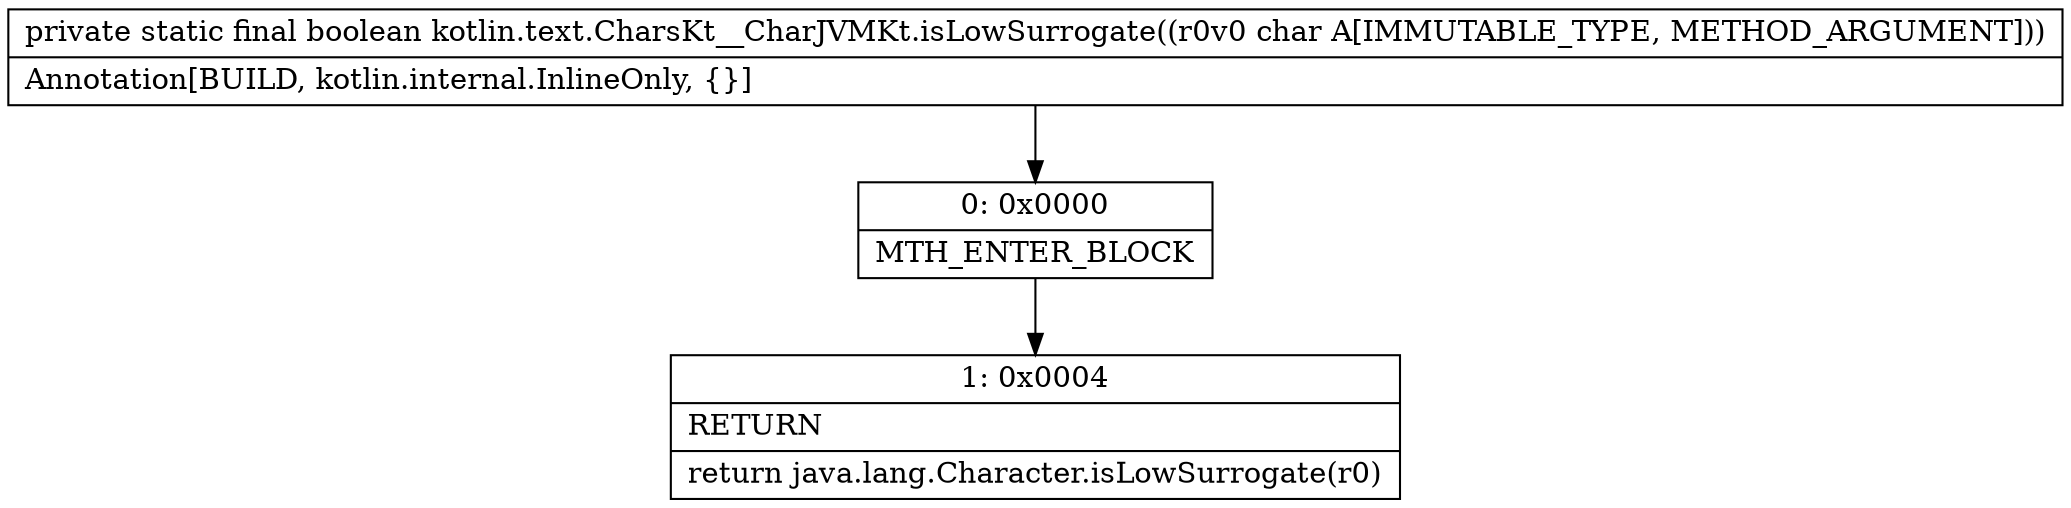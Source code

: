 digraph "CFG forkotlin.text.CharsKt__CharJVMKt.isLowSurrogate(C)Z" {
Node_0 [shape=record,label="{0\:\ 0x0000|MTH_ENTER_BLOCK\l}"];
Node_1 [shape=record,label="{1\:\ 0x0004|RETURN\l|return java.lang.Character.isLowSurrogate(r0)\l}"];
MethodNode[shape=record,label="{private static final boolean kotlin.text.CharsKt__CharJVMKt.isLowSurrogate((r0v0 char A[IMMUTABLE_TYPE, METHOD_ARGUMENT]))  | Annotation[BUILD, kotlin.internal.InlineOnly, \{\}]\l}"];
MethodNode -> Node_0;
Node_0 -> Node_1;
}


